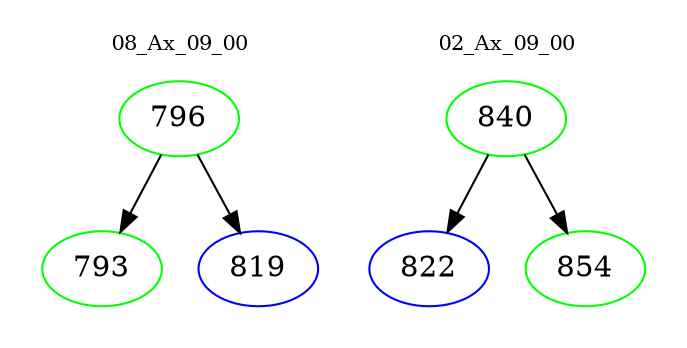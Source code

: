 digraph{
subgraph cluster_0 {
color = white
label = "08_Ax_09_00";
fontsize=10;
T0_796 [label="796", color="green"]
T0_796 -> T0_793 [color="black"]
T0_793 [label="793", color="green"]
T0_796 -> T0_819 [color="black"]
T0_819 [label="819", color="blue"]
}
subgraph cluster_1 {
color = white
label = "02_Ax_09_00";
fontsize=10;
T1_840 [label="840", color="green"]
T1_840 -> T1_822 [color="black"]
T1_822 [label="822", color="blue"]
T1_840 -> T1_854 [color="black"]
T1_854 [label="854", color="green"]
}
}
